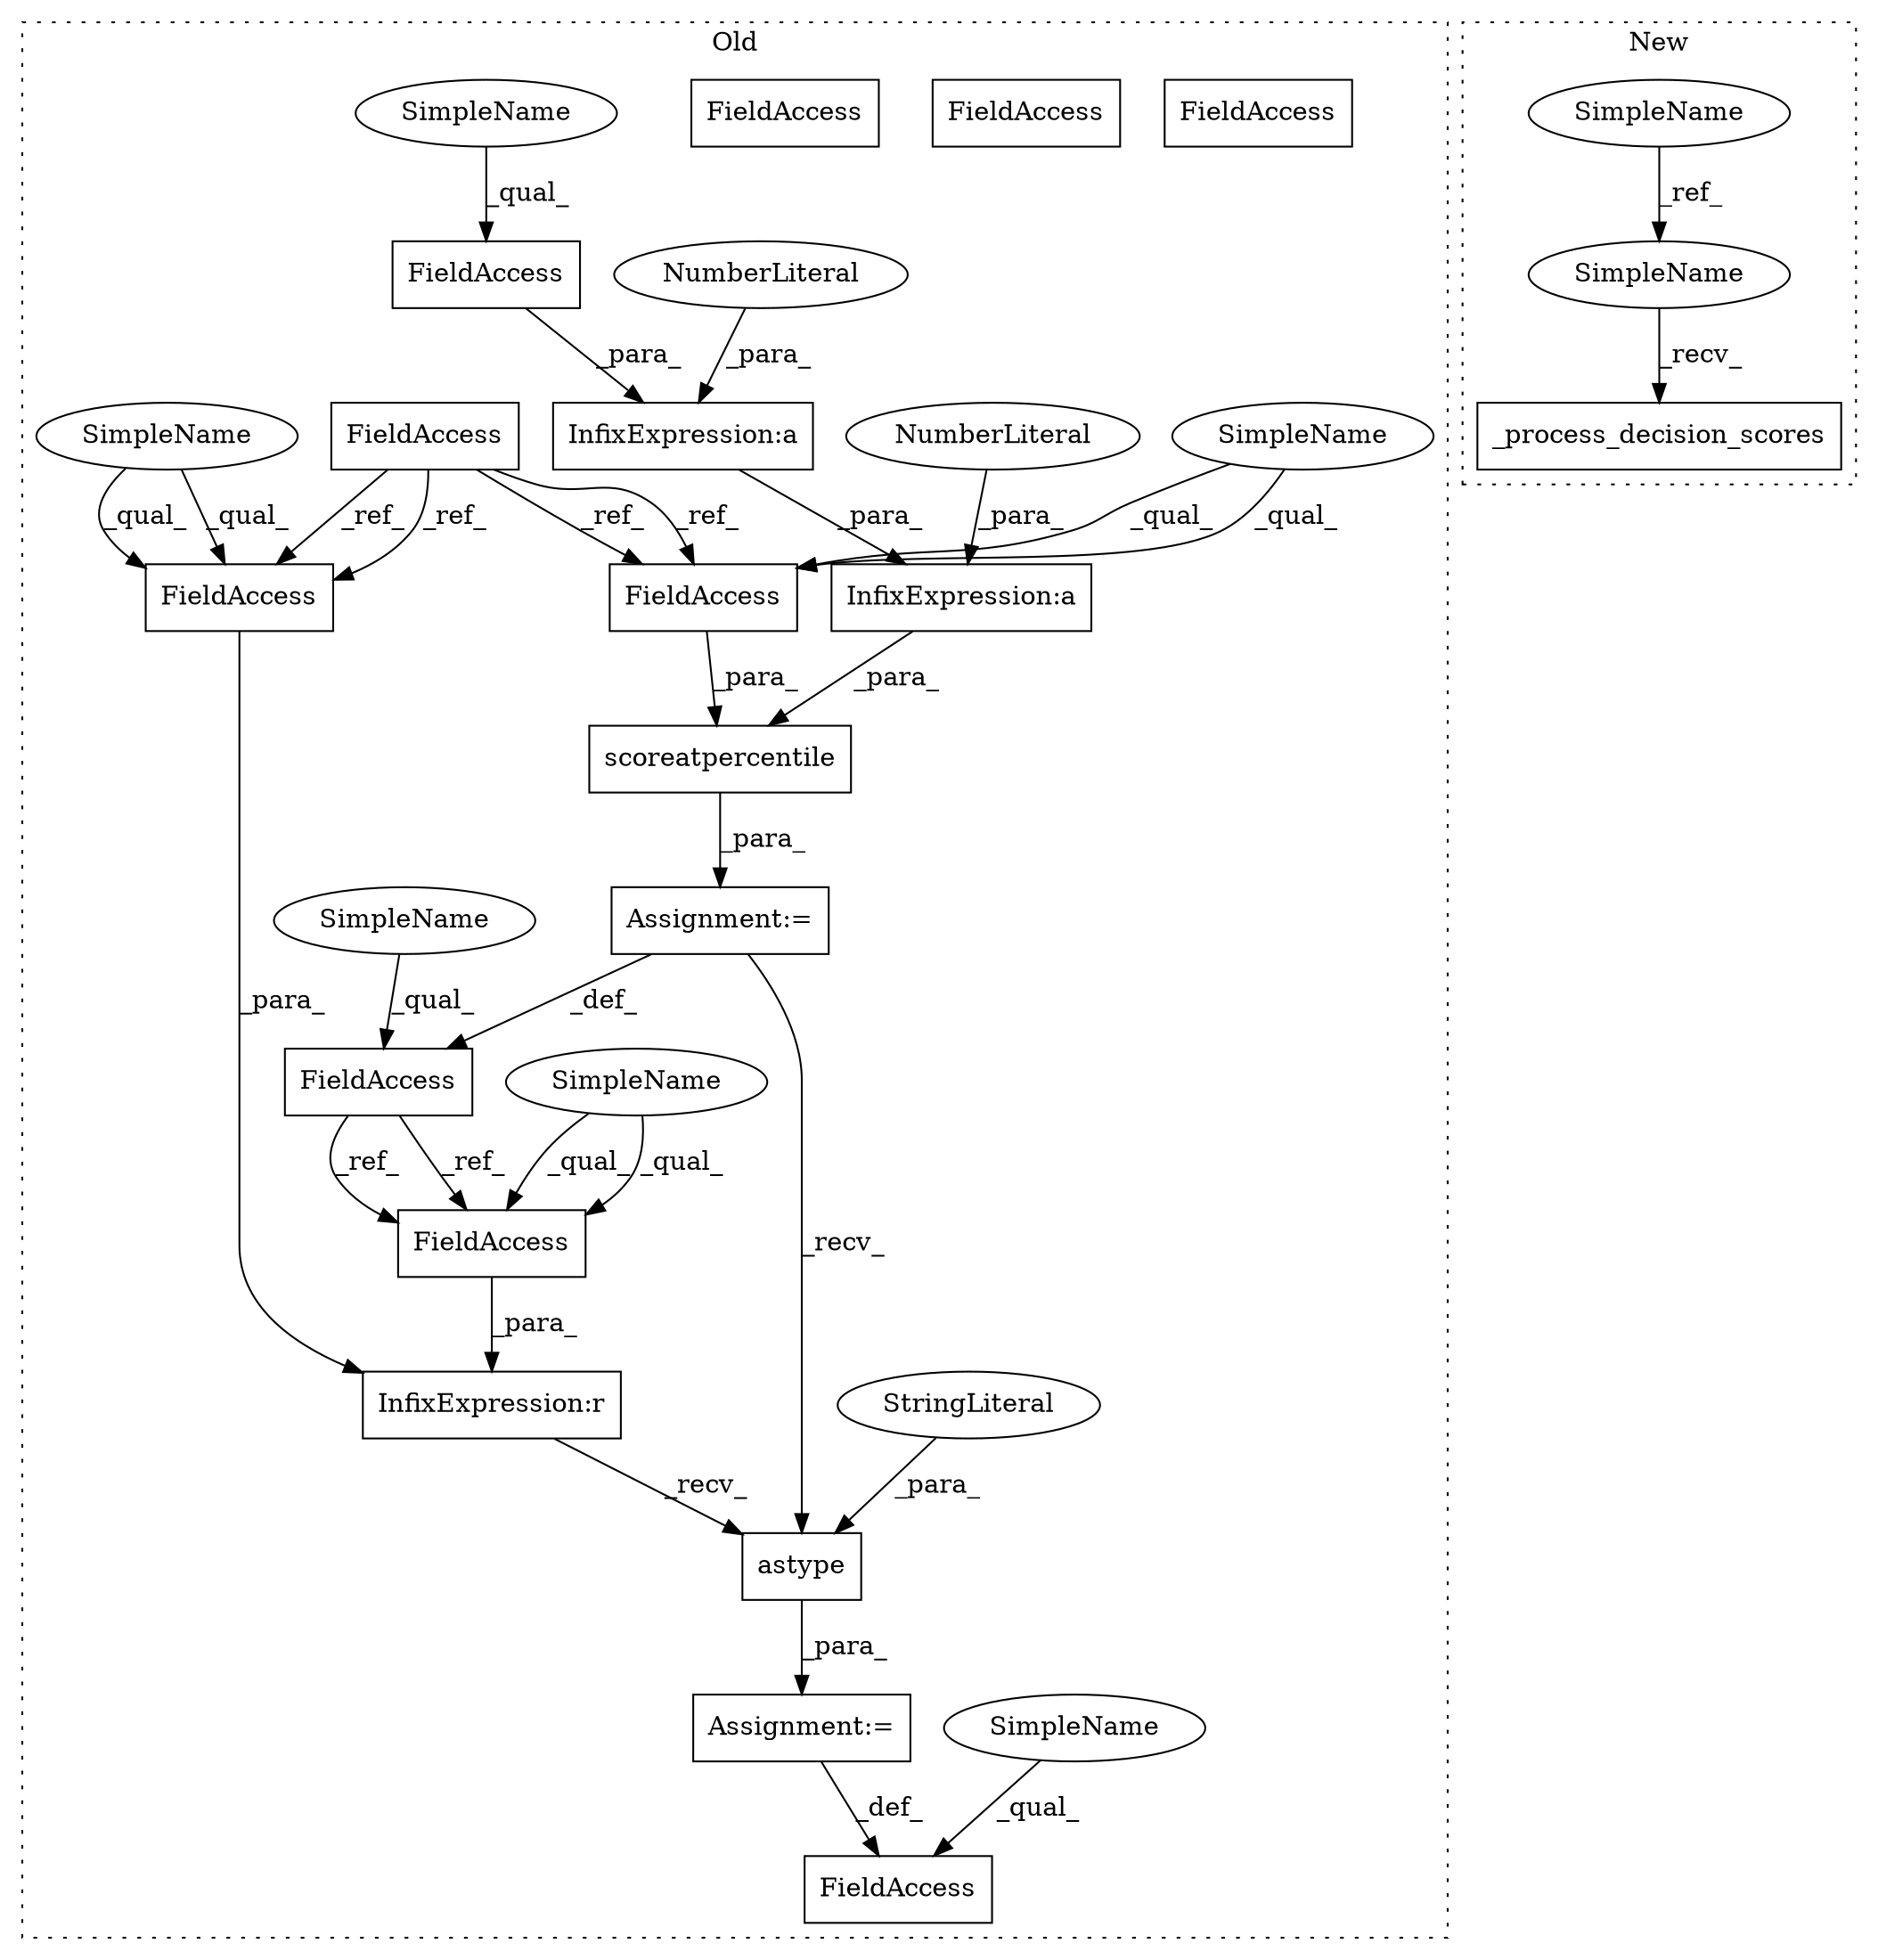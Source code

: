 digraph G {
subgraph cluster0 {
1 [label="scoreatpercentile" a="32" s="1089,1158" l="18,1" shape="box"];
3 [label="InfixExpression:a" a="27" s="1136" l="3" shape="box"];
4 [label="InfixExpression:a" a="27" s="1131" l="3" shape="box"];
5 [label="NumberLiteral" a="34" s="1128" l="3" shape="ellipse"];
6 [label="NumberLiteral" a="34" s="1135" l="1" shape="ellipse"];
7 [label="FieldAccess" a="22" s="1165" l="11" shape="box"];
9 [label="FieldAccess" a="22" s="1139" l="18" shape="box"];
10 [label="Assignment:=" a="7" s="1088" l="1" shape="box"];
11 [label="InfixExpression:r" a="27" s="1198" l="3" shape="box"];
12 [label="FieldAccess" a="22" s="1201" l="15" shape="box"];
13 [label="FieldAccess" a="22" s="1073" l="15" shape="box"];
14 [label="FieldAccess" a="22" s="1178" l="20" shape="box"];
15 [label="Assignment:=" a="7" s="1176" l="1" shape="box"];
16 [label="astype" a="32" s="1218,1230" l="7,1" shape="box"];
17 [label="StringLiteral" a="45" s="1225" l="5" shape="ellipse"];
18 [label="FieldAccess" a="22" s="998" l="20" shape="box"];
19 [label="FieldAccess" a="22" s="1107" l="20" shape="box"];
20 [label="FieldAccess" a="22" s="1201" l="15" shape="box"];
21 [label="FieldAccess" a="22" s="1178" l="20" shape="box"];
22 [label="FieldAccess" a="22" s="1107" l="20" shape="box"];
24 [label="SimpleName" a="42" s="1165" l="4" shape="ellipse"];
25 [label="SimpleName" a="42" s="1073" l="4" shape="ellipse"];
26 [label="SimpleName" a="42" s="1139" l="4" shape="ellipse"];
27 [label="SimpleName" a="42" s="1107" l="4" shape="ellipse"];
28 [label="SimpleName" a="42" s="1201" l="4" shape="ellipse"];
29 [label="SimpleName" a="42" s="1178" l="4" shape="ellipse"];
label = "Old";
style="dotted";
}
subgraph cluster1 {
2 [label="_process_decision_scores" a="32" s="1078" l="26" shape="box"];
8 [label="SimpleName" a="42" s="864" l="4" shape="ellipse"];
23 [label="SimpleName" a="42" s="1073" l="4" shape="ellipse"];
label = "New";
style="dotted";
}
1 -> 10 [label="_para_"];
3 -> 4 [label="_para_"];
4 -> 1 [label="_para_"];
5 -> 4 [label="_para_"];
6 -> 3 [label="_para_"];
8 -> 23 [label="_ref_"];
9 -> 3 [label="_para_"];
10 -> 13 [label="_def_"];
10 -> 16 [label="_recv_"];
11 -> 16 [label="_recv_"];
13 -> 20 [label="_ref_"];
13 -> 20 [label="_ref_"];
15 -> 7 [label="_def_"];
16 -> 15 [label="_para_"];
17 -> 16 [label="_para_"];
18 -> 22 [label="_ref_"];
18 -> 22 [label="_ref_"];
18 -> 21 [label="_ref_"];
18 -> 21 [label="_ref_"];
20 -> 11 [label="_para_"];
21 -> 11 [label="_para_"];
22 -> 1 [label="_para_"];
23 -> 2 [label="_recv_"];
24 -> 7 [label="_qual_"];
25 -> 13 [label="_qual_"];
26 -> 9 [label="_qual_"];
27 -> 22 [label="_qual_"];
27 -> 22 [label="_qual_"];
28 -> 20 [label="_qual_"];
28 -> 20 [label="_qual_"];
29 -> 21 [label="_qual_"];
29 -> 21 [label="_qual_"];
}